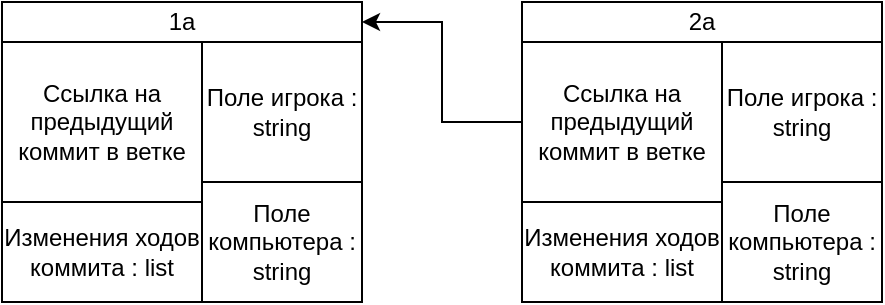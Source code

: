 <mxfile version="15.9.4" type="device"><diagram id="Ki-HUwbsAIbkExPWeZ4J" name="Page-1"><mxGraphModel dx="1422" dy="762" grid="1" gridSize="10" guides="1" tooltips="1" connect="1" arrows="1" fold="1" page="1" pageScale="1" pageWidth="827" pageHeight="1169" math="0" shadow="0"><root><mxCell id="0"/><mxCell id="1" parent="0"/><mxCell id="RFhSVQRlDrbqIpqzMiAT-11" style="edgeStyle=orthogonalEdgeStyle;rounded=0;orthogonalLoop=1;jettySize=auto;html=1;exitX=0;exitY=0.5;exitDx=0;exitDy=0;entryX=1;entryY=0.5;entryDx=0;entryDy=0;" edge="1" parent="1" source="RFhSVQRlDrbqIpqzMiAT-1" target="RFhSVQRlDrbqIpqzMiAT-9"><mxGeometry relative="1" as="geometry"/></mxCell><mxCell id="RFhSVQRlDrbqIpqzMiAT-1" value="Ссылка на предыдущий коммит в ветке" style="rounded=0;whiteSpace=wrap;html=1;" vertex="1" parent="1"><mxGeometry x="500" y="280" width="100" height="80" as="geometry"/></mxCell><mxCell id="RFhSVQRlDrbqIpqzMiAT-2" value="Поле игрока : string" style="rounded=0;whiteSpace=wrap;html=1;" vertex="1" parent="1"><mxGeometry x="600" y="280" width="80" height="70" as="geometry"/></mxCell><mxCell id="RFhSVQRlDrbqIpqzMiAT-3" value="Поле компьютера : string" style="rounded=0;whiteSpace=wrap;html=1;" vertex="1" parent="1"><mxGeometry x="600" y="350" width="80" height="60" as="geometry"/></mxCell><mxCell id="RFhSVQRlDrbqIpqzMiAT-4" value="Изменения ходов коммита : list" style="rounded=0;whiteSpace=wrap;html=1;" vertex="1" parent="1"><mxGeometry x="500" y="360" width="100" height="50" as="geometry"/></mxCell><mxCell id="RFhSVQRlDrbqIpqzMiAT-5" value="Ссылка на предыдущий коммит в ветке" style="rounded=0;whiteSpace=wrap;html=1;" vertex="1" parent="1"><mxGeometry x="240" y="280" width="100" height="80" as="geometry"/></mxCell><mxCell id="RFhSVQRlDrbqIpqzMiAT-6" value="Поле игрока : string" style="rounded=0;whiteSpace=wrap;html=1;" vertex="1" parent="1"><mxGeometry x="340" y="280" width="80" height="70" as="geometry"/></mxCell><mxCell id="RFhSVQRlDrbqIpqzMiAT-7" value="Поле компьютера : string" style="rounded=0;whiteSpace=wrap;html=1;" vertex="1" parent="1"><mxGeometry x="340" y="350" width="80" height="60" as="geometry"/></mxCell><mxCell id="RFhSVQRlDrbqIpqzMiAT-8" value="Изменения ходов коммита : list" style="rounded=0;whiteSpace=wrap;html=1;" vertex="1" parent="1"><mxGeometry x="240" y="360" width="100" height="50" as="geometry"/></mxCell><mxCell id="RFhSVQRlDrbqIpqzMiAT-9" value="1a" style="rounded=0;whiteSpace=wrap;html=1;" vertex="1" parent="1"><mxGeometry x="240" y="260" width="180" height="20" as="geometry"/></mxCell><mxCell id="RFhSVQRlDrbqIpqzMiAT-10" value="2a" style="rounded=0;whiteSpace=wrap;html=1;" vertex="1" parent="1"><mxGeometry x="500" y="260" width="180" height="20" as="geometry"/></mxCell></root></mxGraphModel></diagram></mxfile>